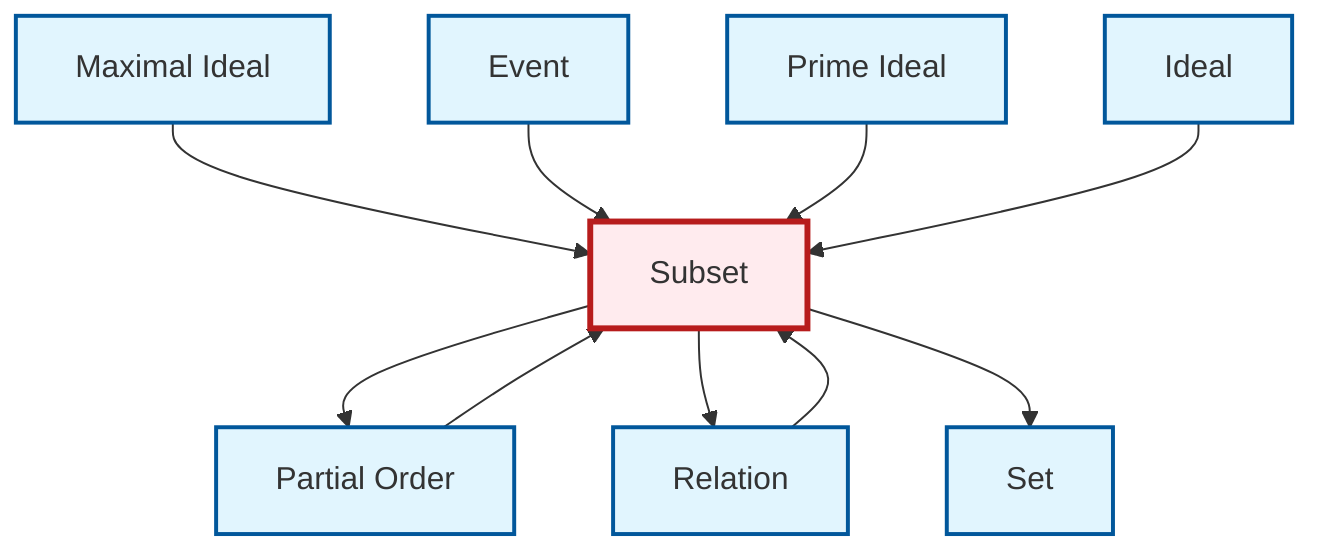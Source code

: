 graph TD
    classDef definition fill:#e1f5fe,stroke:#01579b,stroke-width:2px
    classDef theorem fill:#f3e5f5,stroke:#4a148c,stroke-width:2px
    classDef axiom fill:#fff3e0,stroke:#e65100,stroke-width:2px
    classDef example fill:#e8f5e9,stroke:#1b5e20,stroke-width:2px
    classDef current fill:#ffebee,stroke:#b71c1c,stroke-width:3px
    def-ideal["Ideal"]:::definition
    def-relation["Relation"]:::definition
    def-subset["Subset"]:::definition
    def-partial-order["Partial Order"]:::definition
    def-prime-ideal["Prime Ideal"]:::definition
    def-set["Set"]:::definition
    def-event["Event"]:::definition
    def-maximal-ideal["Maximal Ideal"]:::definition
    def-subset --> def-partial-order
    def-subset --> def-relation
    def-relation --> def-subset
    def-maximal-ideal --> def-subset
    def-event --> def-subset
    def-prime-ideal --> def-subset
    def-partial-order --> def-subset
    def-subset --> def-set
    def-ideal --> def-subset
    class def-subset current